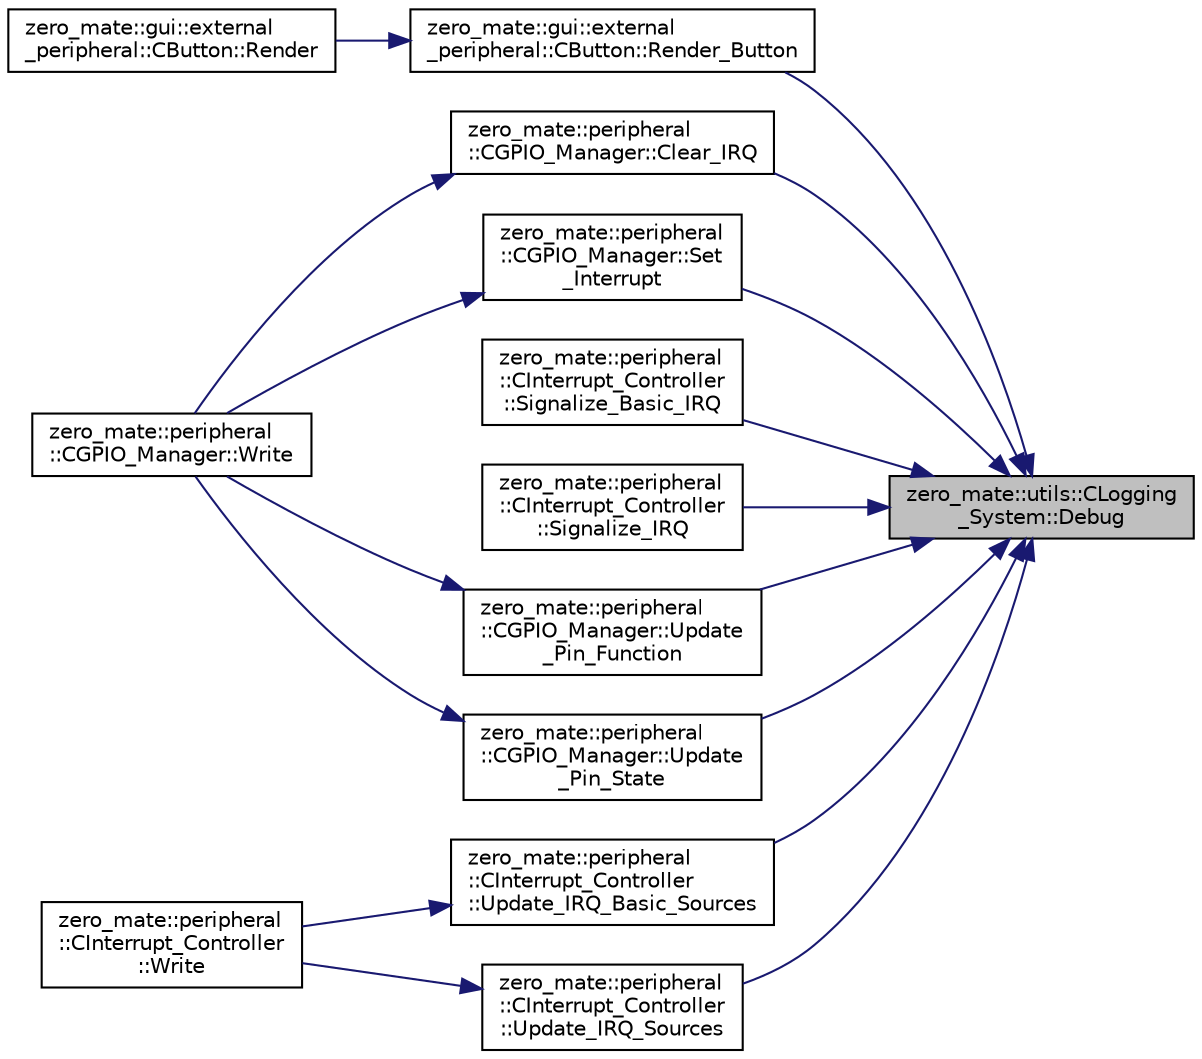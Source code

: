 digraph "zero_mate::utils::CLogging_System::Debug"
{
 // LATEX_PDF_SIZE
  bgcolor="transparent";
  edge [fontname="Helvetica",fontsize="10",labelfontname="Helvetica",labelfontsize="10"];
  node [fontname="Helvetica",fontsize="10",shape=record];
  rankdir="RL";
  Node1 [label="zero_mate::utils::CLogging\l_System::Debug",height=0.2,width=0.4,color="black", fillcolor="grey75", style="filled", fontcolor="black",tooltip=" "];
  Node1 -> Node2 [dir="back",color="midnightblue",fontsize="10",style="solid",fontname="Helvetica"];
  Node2 [label="zero_mate::peripheral\l::CGPIO_Manager::Clear_IRQ",height=0.2,width=0.4,color="black",URL="$classzero__mate_1_1peripheral_1_1CGPIO__Manager.html#a4a4e9cf470ed6f7dbfb3ada75d35e47c",tooltip=" "];
  Node2 -> Node3 [dir="back",color="midnightblue",fontsize="10",style="solid",fontname="Helvetica"];
  Node3 [label="zero_mate::peripheral\l::CGPIO_Manager::Write",height=0.2,width=0.4,color="black",URL="$classzero__mate_1_1peripheral_1_1CGPIO__Manager.html#a26aa957dbb7682447e4ebf9aa078c00c",tooltip=" "];
  Node1 -> Node4 [dir="back",color="midnightblue",fontsize="10",style="solid",fontname="Helvetica"];
  Node4 [label="zero_mate::gui::external\l_peripheral::CButton::Render_Button",height=0.2,width=0.4,color="black",URL="$classzero__mate_1_1gui_1_1external__peripheral_1_1CButton.html#a2bb2c24120ea7126337ece50fe599b09",tooltip=" "];
  Node4 -> Node5 [dir="back",color="midnightblue",fontsize="10",style="solid",fontname="Helvetica"];
  Node5 [label="zero_mate::gui::external\l_peripheral::CButton::Render",height=0.2,width=0.4,color="black",URL="$classzero__mate_1_1gui_1_1external__peripheral_1_1CButton.html#aac3d95dcbf1b19e892a6a1b3f035631c",tooltip=" "];
  Node1 -> Node6 [dir="back",color="midnightblue",fontsize="10",style="solid",fontname="Helvetica"];
  Node6 [label="zero_mate::peripheral\l::CGPIO_Manager::Set\l_Interrupt",height=0.2,width=0.4,color="black",URL="$classzero__mate_1_1peripheral_1_1CGPIO__Manager.html#ad29d57528b73baef90b0ca885a297e4d",tooltip=" "];
  Node6 -> Node3 [dir="back",color="midnightblue",fontsize="10",style="solid",fontname="Helvetica"];
  Node1 -> Node7 [dir="back",color="midnightblue",fontsize="10",style="solid",fontname="Helvetica"];
  Node7 [label="zero_mate::peripheral\l::CInterrupt_Controller\l::Signalize_Basic_IRQ",height=0.2,width=0.4,color="black",URL="$classzero__mate_1_1peripheral_1_1CInterrupt__Controller.html#a32373b931bb37ef8ee92f95a3f833284",tooltip=" "];
  Node1 -> Node8 [dir="back",color="midnightblue",fontsize="10",style="solid",fontname="Helvetica"];
  Node8 [label="zero_mate::peripheral\l::CInterrupt_Controller\l::Signalize_IRQ",height=0.2,width=0.4,color="black",URL="$classzero__mate_1_1peripheral_1_1CInterrupt__Controller.html#aa559a3a604ae1877cbbe749724d8a399",tooltip=" "];
  Node1 -> Node9 [dir="back",color="midnightblue",fontsize="10",style="solid",fontname="Helvetica"];
  Node9 [label="zero_mate::peripheral\l::CInterrupt_Controller\l::Update_IRQ_Basic_Sources",height=0.2,width=0.4,color="black",URL="$classzero__mate_1_1peripheral_1_1CInterrupt__Controller.html#a6f074a301f17ac293e1cd4555067461f",tooltip=" "];
  Node9 -> Node10 [dir="back",color="midnightblue",fontsize="10",style="solid",fontname="Helvetica"];
  Node10 [label="zero_mate::peripheral\l::CInterrupt_Controller\l::Write",height=0.2,width=0.4,color="black",URL="$classzero__mate_1_1peripheral_1_1CInterrupt__Controller.html#ab37428109c8e5f862b528417048903f3",tooltip=" "];
  Node1 -> Node11 [dir="back",color="midnightblue",fontsize="10",style="solid",fontname="Helvetica"];
  Node11 [label="zero_mate::peripheral\l::CInterrupt_Controller\l::Update_IRQ_Sources",height=0.2,width=0.4,color="black",URL="$classzero__mate_1_1peripheral_1_1CInterrupt__Controller.html#ae94d5f5a394ae360ab5e57ee4caa97f5",tooltip=" "];
  Node11 -> Node10 [dir="back",color="midnightblue",fontsize="10",style="solid",fontname="Helvetica"];
  Node1 -> Node12 [dir="back",color="midnightblue",fontsize="10",style="solid",fontname="Helvetica"];
  Node12 [label="zero_mate::peripheral\l::CGPIO_Manager::Update\l_Pin_Function",height=0.2,width=0.4,color="black",URL="$classzero__mate_1_1peripheral_1_1CGPIO__Manager.html#ad7c6aa486cf3b116ffae9f16eec64064",tooltip=" "];
  Node12 -> Node3 [dir="back",color="midnightblue",fontsize="10",style="solid",fontname="Helvetica"];
  Node1 -> Node13 [dir="back",color="midnightblue",fontsize="10",style="solid",fontname="Helvetica"];
  Node13 [label="zero_mate::peripheral\l::CGPIO_Manager::Update\l_Pin_State",height=0.2,width=0.4,color="black",URL="$classzero__mate_1_1peripheral_1_1CGPIO__Manager.html#ae93785da50eefb8a8cc21c1c59a32726",tooltip=" "];
  Node13 -> Node3 [dir="back",color="midnightblue",fontsize="10",style="solid",fontname="Helvetica"];
}
